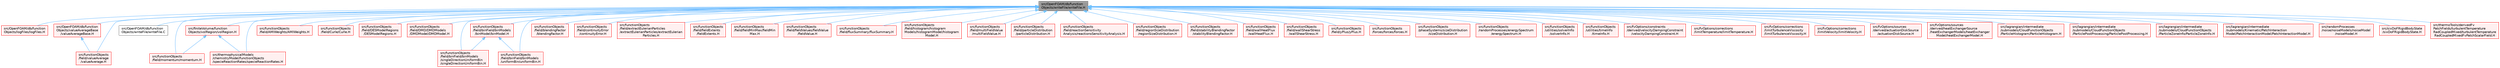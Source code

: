 digraph "src/OpenFOAM/db/functionObjects/writeFile/writeFile.H"
{
 // LATEX_PDF_SIZE
  bgcolor="transparent";
  edge [fontname=Helvetica,fontsize=10,labelfontname=Helvetica,labelfontsize=10];
  node [fontname=Helvetica,fontsize=10,shape=box,height=0.2,width=0.4];
  Node1 [id="Node000001",label="src/OpenFOAM/db/function\lObjects/writeFile/writeFile.H",height=0.2,width=0.4,color="gray40", fillcolor="grey60", style="filled", fontcolor="black",tooltip=" "];
  Node1 -> Node2 [id="edge1_Node000001_Node000002",dir="back",color="steelblue1",style="solid",tooltip=" "];
  Node2 [id="Node000002",label="src/OpenFOAM/db/function\lObjects/logFiles/logFiles.H",height=0.2,width=0.4,color="red", fillcolor="#FFF0F0", style="filled",URL="$logFiles_8H.html",tooltip=" "];
  Node1 -> Node8 [id="edge2_Node000001_Node000008",dir="back",color="steelblue1",style="solid",tooltip=" "];
  Node8 [id="Node000008",label="src/OpenFOAM/db/function\lObjects/valueAverageBase\l/valueAverageBase.H",height=0.2,width=0.4,color="red", fillcolor="#FFF0F0", style="filled",URL="$valueAverageBase_8H.html",tooltip=" "];
  Node8 -> Node10 [id="edge3_Node000008_Node000010",dir="back",color="steelblue1",style="solid",tooltip=" "];
  Node10 [id="Node000010",label="src/functionObjects\l/field/valueAverage\l/valueAverage.H",height=0.2,width=0.4,color="red", fillcolor="#FFF0F0", style="filled",URL="$valueAverage_8H.html",tooltip=" "];
  Node1 -> Node14 [id="edge4_Node000001_Node000014",dir="back",color="steelblue1",style="solid",tooltip=" "];
  Node14 [id="Node000014",label="src/OpenFOAM/db/function\lObjects/writeFile/writeFile.C",height=0.2,width=0.4,color="grey40", fillcolor="white", style="filled",URL="$writeFile_8C.html",tooltip=" "];
  Node1 -> Node15 [id="edge5_Node000001_Node000015",dir="back",color="steelblue1",style="solid",tooltip=" "];
  Node15 [id="Node000015",label="src/finiteVolume/function\lObjects/volRegion/volRegion.H",height=0.2,width=0.4,color="red", fillcolor="#FFF0F0", style="filled",URL="$volRegion_8H.html",tooltip=" "];
  Node15 -> Node20 [id="edge6_Node000015_Node000020",dir="back",color="steelblue1",style="solid",tooltip=" "];
  Node20 [id="Node000020",label="src/functionObjects\l/field/momentum/momentum.H",height=0.2,width=0.4,color="red", fillcolor="#FFF0F0", style="filled",URL="$momentum_8H.html",tooltip=" "];
  Node15 -> Node24 [id="edge7_Node000015_Node000024",dir="back",color="steelblue1",style="solid",tooltip=" "];
  Node24 [id="Node000024",label="src/thermophysicalModels\l/chemistryModel/functionObjects\l/specieReactionRates/specieReactionRates.H",height=0.2,width=0.4,color="red", fillcolor="#FFF0F0", style="filled",URL="$specieReactionRates_8H.html",tooltip=" "];
  Node1 -> Node26 [id="edge8_Node000001_Node000026",dir="back",color="steelblue1",style="solid",tooltip=" "];
  Node26 [id="Node000026",label="src/functionObjects\l/field/AMIWeights/AMIWeights.H",height=0.2,width=0.4,color="red", fillcolor="#FFF0F0", style="filled",URL="$AMIWeights_8H.html",tooltip=" "];
  Node1 -> Node28 [id="edge9_Node000001_Node000028",dir="back",color="steelblue1",style="solid",tooltip=" "];
  Node28 [id="Node000028",label="src/functionObjects\l/field/Curle/Curle.H",height=0.2,width=0.4,color="red", fillcolor="#FFF0F0", style="filled",URL="$Curle_8H.html",tooltip=" "];
  Node1 -> Node30 [id="edge10_Node000001_Node000030",dir="back",color="steelblue1",style="solid",tooltip=" "];
  Node30 [id="Node000030",label="src/functionObjects\l/field/DESModelRegions\l/DESModelRegions.H",height=0.2,width=0.4,color="red", fillcolor="#FFF0F0", style="filled",URL="$DESModelRegions_8H.html",tooltip=" "];
  Node1 -> Node32 [id="edge11_Node000001_Node000032",dir="back",color="steelblue1",style="solid",tooltip=" "];
  Node32 [id="Node000032",label="src/functionObjects\l/field/DMD/DMDModels\l/DMDModel/DMDModel.H",height=0.2,width=0.4,color="red", fillcolor="#FFF0F0", style="filled",URL="$DMDModel_8H.html",tooltip=" "];
  Node1 -> Node38 [id="edge12_Node000001_Node000038",dir="back",color="steelblue1",style="solid",tooltip=" "];
  Node38 [id="Node000038",label="src/functionObjects\l/field/binField/binModels\l/binModel/binModel.H",height=0.2,width=0.4,color="red", fillcolor="#FFF0F0", style="filled",URL="$binModel_8H.html",tooltip=" "];
  Node38 -> Node42 [id="edge13_Node000038_Node000042",dir="back",color="steelblue1",style="solid",tooltip=" "];
  Node42 [id="Node000042",label="src/functionObjects\l/field/binField/binModels\l/singleDirectionUniformBin\l/singleDirectionUniformBin.H",height=0.2,width=0.4,color="red", fillcolor="#FFF0F0", style="filled",URL="$singleDirectionUniformBin_8H.html",tooltip=" "];
  Node38 -> Node44 [id="edge14_Node000038_Node000044",dir="back",color="steelblue1",style="solid",tooltip=" "];
  Node44 [id="Node000044",label="src/functionObjects\l/field/binField/binModels\l/uniformBin/uniformBin.H",height=0.2,width=0.4,color="red", fillcolor="#FFF0F0", style="filled",URL="$uniformBin_8H.html",tooltip=" "];
  Node1 -> Node42 [id="edge15_Node000001_Node000042",dir="back",color="steelblue1",style="solid",tooltip=" "];
  Node1 -> Node44 [id="edge16_Node000001_Node000044",dir="back",color="steelblue1",style="solid",tooltip=" "];
  Node1 -> Node46 [id="edge17_Node000001_Node000046",dir="back",color="steelblue1",style="solid",tooltip=" "];
  Node46 [id="Node000046",label="src/functionObjects\l/field/blendingFactor\l/blendingFactor.H",height=0.2,width=0.4,color="red", fillcolor="#FFF0F0", style="filled",URL="$blendingFactor_8H.html",tooltip=" "];
  Node1 -> Node48 [id="edge18_Node000001_Node000048",dir="back",color="steelblue1",style="solid",tooltip=" "];
  Node48 [id="Node000048",label="src/functionObjects\l/field/continuityError\l/continuityError.H",height=0.2,width=0.4,color="red", fillcolor="#FFF0F0", style="filled",URL="$continuityError_8H.html",tooltip=" "];
  Node1 -> Node50 [id="edge19_Node000001_Node000050",dir="back",color="steelblue1",style="solid",tooltip=" "];
  Node50 [id="Node000050",label="src/functionObjects\l/field/extractEulerianParticles\l/extractEulerianParticles/extractEulerian\lParticles.H",height=0.2,width=0.4,color="red", fillcolor="#FFF0F0", style="filled",URL="$extractEulerianParticles_8H.html",tooltip=" "];
  Node1 -> Node52 [id="edge20_Node000001_Node000052",dir="back",color="steelblue1",style="solid",tooltip=" "];
  Node52 [id="Node000052",label="src/functionObjects\l/field/fieldExtents\l/fieldExtents.H",height=0.2,width=0.4,color="red", fillcolor="#FFF0F0", style="filled",URL="$fieldExtents_8H.html",tooltip=" "];
  Node1 -> Node55 [id="edge21_Node000001_Node000055",dir="back",color="steelblue1",style="solid",tooltip=" "];
  Node55 [id="Node000055",label="src/functionObjects\l/field/fieldMinMax/fieldMin\lMax.H",height=0.2,width=0.4,color="red", fillcolor="#FFF0F0", style="filled",URL="$fieldMinMax_8H.html",tooltip=" "];
  Node1 -> Node58 [id="edge22_Node000001_Node000058",dir="back",color="steelblue1",style="solid",tooltip=" "];
  Node58 [id="Node000058",label="src/functionObjects\l/field/fieldValues/fieldValue\l/fieldValue.H",height=0.2,width=0.4,color="red", fillcolor="#FFF0F0", style="filled",URL="$fieldValue_8H.html",tooltip=" "];
  Node1 -> Node65 [id="edge23_Node000001_Node000065",dir="back",color="steelblue1",style="solid",tooltip=" "];
  Node65 [id="Node000065",label="src/functionObjects\l/field/fluxSummary/fluxSummary.H",height=0.2,width=0.4,color="red", fillcolor="#FFF0F0", style="filled",URL="$fluxSummary_8H.html",tooltip=" "];
  Node1 -> Node67 [id="edge24_Node000001_Node000067",dir="back",color="steelblue1",style="solid",tooltip=" "];
  Node67 [id="Node000067",label="src/functionObjects\l/field/histogram/histogram\lModels/histogramModel/histogram\lModel.H",height=0.2,width=0.4,color="red", fillcolor="#FFF0F0", style="filled",URL="$histogramModel_8H.html",tooltip=" "];
  Node1 -> Node20 [id="edge25_Node000001_Node000020",dir="back",color="steelblue1",style="solid",tooltip=" "];
  Node1 -> Node75 [id="edge26_Node000001_Node000075",dir="back",color="steelblue1",style="solid",tooltip=" "];
  Node75 [id="Node000075",label="src/functionObjects\l/field/multiFieldValue\l/multiFieldValue.H",height=0.2,width=0.4,color="red", fillcolor="#FFF0F0", style="filled",URL="$multiFieldValue_8H.html",tooltip=" "];
  Node1 -> Node77 [id="edge27_Node000001_Node000077",dir="back",color="steelblue1",style="solid",tooltip=" "];
  Node77 [id="Node000077",label="src/functionObjects\l/field/particleDistribution\l/particleDistribution.H",height=0.2,width=0.4,color="red", fillcolor="#FFF0F0", style="filled",URL="$particleDistribution_8H.html",tooltip=" "];
  Node1 -> Node79 [id="edge28_Node000001_Node000079",dir="back",color="steelblue1",style="solid",tooltip=" "];
  Node79 [id="Node000079",label="src/functionObjects\l/field/reactionSensitivity\lAnalysis/reactionsSensitivityAnalysis.H",height=0.2,width=0.4,color="red", fillcolor="#FFF0F0", style="filled",URL="$reactionsSensitivityAnalysis_8H.html",tooltip=" "];
  Node1 -> Node82 [id="edge29_Node000001_Node000082",dir="back",color="steelblue1",style="solid",tooltip=" "];
  Node82 [id="Node000082",label="src/functionObjects\l/field/regionSizeDistribution\l/regionSizeDistribution.H",height=0.2,width=0.4,color="red", fillcolor="#FFF0F0", style="filled",URL="$regionSizeDistribution_8H.html",tooltip=" "];
  Node1 -> Node84 [id="edge30_Node000001_Node000084",dir="back",color="steelblue1",style="solid",tooltip=" "];
  Node84 [id="Node000084",label="src/functionObjects\l/field/stabilityBlendingFactor\l/stabilityBlendingFactor.H",height=0.2,width=0.4,color="red", fillcolor="#FFF0F0", style="filled",URL="$stabilityBlendingFactor_8H.html",tooltip=" "];
  Node1 -> Node10 [id="edge31_Node000001_Node000010",dir="back",color="steelblue1",style="solid",tooltip=" "];
  Node1 -> Node86 [id="edge32_Node000001_Node000086",dir="back",color="steelblue1",style="solid",tooltip=" "];
  Node86 [id="Node000086",label="src/functionObjects\l/field/wallHeatFlux\l/wallHeatFlux.H",height=0.2,width=0.4,color="red", fillcolor="#FFF0F0", style="filled",URL="$wallHeatFlux_8H.html",tooltip=" "];
  Node1 -> Node88 [id="edge33_Node000001_Node000088",dir="back",color="steelblue1",style="solid",tooltip=" "];
  Node88 [id="Node000088",label="src/functionObjects\l/field/wallShearStress\l/wallShearStress.H",height=0.2,width=0.4,color="red", fillcolor="#FFF0F0", style="filled",URL="$wallShearStress_8H.html",tooltip=" "];
  Node1 -> Node90 [id="edge34_Node000001_Node000090",dir="back",color="steelblue1",style="solid",tooltip=" "];
  Node90 [id="Node000090",label="src/functionObjects\l/field/yPlus/yPlus.H",height=0.2,width=0.4,color="red", fillcolor="#FFF0F0", style="filled",URL="$yPlus_8H.html",tooltip=" "];
  Node1 -> Node92 [id="edge35_Node000001_Node000092",dir="back",color="steelblue1",style="solid",tooltip=" "];
  Node92 [id="Node000092",label="src/functionObjects\l/forces/forces/forces.H",height=0.2,width=0.4,color="red", fillcolor="#FFF0F0", style="filled",URL="$forces_8H.html",tooltip=" "];
  Node1 -> Node102 [id="edge36_Node000001_Node000102",dir="back",color="steelblue1",style="solid",tooltip=" "];
  Node102 [id="Node000102",label="src/functionObjects\l/phaseSystems/sizeDistribution\l/sizeDistribution.H",height=0.2,width=0.4,color="red", fillcolor="#FFF0F0", style="filled",URL="$sizeDistribution_8H.html",tooltip=" "];
  Node1 -> Node104 [id="edge37_Node000001_Node000104",dir="back",color="steelblue1",style="solid",tooltip=" "];
  Node104 [id="Node000104",label="src/functionObjects\l/randomProcesses/energySpectrum\l/energySpectrum.H",height=0.2,width=0.4,color="red", fillcolor="#FFF0F0", style="filled",URL="$energySpectrum_8H.html",tooltip=" "];
  Node1 -> Node106 [id="edge38_Node000001_Node000106",dir="back",color="steelblue1",style="solid",tooltip=" "];
  Node106 [id="Node000106",label="src/functionObjects\l/utilities/solverInfo\l/solverInfo.H",height=0.2,width=0.4,color="red", fillcolor="#FFF0F0", style="filled",URL="$solverInfo_8H.html",tooltip=" "];
  Node1 -> Node109 [id="edge39_Node000001_Node000109",dir="back",color="steelblue1",style="solid",tooltip=" "];
  Node109 [id="Node000109",label="src/functionObjects\l/utilities/timeInfo\l/timeInfo.H",height=0.2,width=0.4,color="red", fillcolor="#FFF0F0", style="filled",URL="$timeInfo_8H.html",tooltip=" "];
  Node1 -> Node111 [id="edge40_Node000001_Node000111",dir="back",color="steelblue1",style="solid",tooltip=" "];
  Node111 [id="Node000111",label="src/fvOptions/constraints\l/derived/velocityDampingConstraint\l/velocityDampingConstraint.H",height=0.2,width=0.4,color="red", fillcolor="#FFF0F0", style="filled",URL="$velocityDampingConstraint_8H.html",tooltip=" "];
  Node1 -> Node113 [id="edge41_Node000001_Node000113",dir="back",color="steelblue1",style="solid",tooltip=" "];
  Node113 [id="Node000113",label="src/fvOptions/corrections\l/limitTemperature/limitTemperature.H",height=0.2,width=0.4,color="red", fillcolor="#FFF0F0", style="filled",URL="$limitTemperature_8H.html",tooltip=" "];
  Node1 -> Node115 [id="edge42_Node000001_Node000115",dir="back",color="steelblue1",style="solid",tooltip=" "];
  Node115 [id="Node000115",label="src/fvOptions/corrections\l/limitTurbulenceViscosity\l/limitTurbulenceViscosity.H",height=0.2,width=0.4,color="red", fillcolor="#FFF0F0", style="filled",URL="$limitTurbulenceViscosity_8H.html",tooltip=" "];
  Node1 -> Node117 [id="edge43_Node000001_Node000117",dir="back",color="steelblue1",style="solid",tooltip=" "];
  Node117 [id="Node000117",label="src/fvOptions/corrections\l/limitVelocity/limitVelocity.H",height=0.2,width=0.4,color="red", fillcolor="#FFF0F0", style="filled",URL="$fvOptions_2corrections_2limitVelocity_2limitVelocity_8H.html",tooltip=" "];
  Node1 -> Node119 [id="edge44_Node000001_Node000119",dir="back",color="steelblue1",style="solid",tooltip=" "];
  Node119 [id="Node000119",label="src/fvOptions/sources\l/derived/actuationDiskSource\l/actuationDiskSource.H",height=0.2,width=0.4,color="red", fillcolor="#FFF0F0", style="filled",URL="$actuationDiskSource_8H.html",tooltip=" "];
  Node1 -> Node125 [id="edge45_Node000001_Node000125",dir="back",color="steelblue1",style="solid",tooltip=" "];
  Node125 [id="Node000125",label="src/fvOptions/sources\l/derived/heatExchangerSource\l/heatExchangerModels/heatExchanger\lModel/heatExchangerModel.H",height=0.2,width=0.4,color="red", fillcolor="#FFF0F0", style="filled",URL="$heatExchangerModel_8H.html",tooltip=" "];
  Node1 -> Node133 [id="edge46_Node000001_Node000133",dir="back",color="steelblue1",style="solid",tooltip=" "];
  Node133 [id="Node000133",label="src/lagrangian/intermediate\l/submodels/CloudFunctionObjects\l/ParticleHistogram/ParticleHistogram.H",height=0.2,width=0.4,color="red", fillcolor="#FFF0F0", style="filled",URL="$ParticleHistogram_8H.html",tooltip=" "];
  Node1 -> Node146 [id="edge47_Node000001_Node000146",dir="back",color="steelblue1",style="solid",tooltip=" "];
  Node146 [id="Node000146",label="src/lagrangian/intermediate\l/submodels/CloudFunctionObjects\l/ParticlePostProcessing/ParticlePostProcessing.H",height=0.2,width=0.4,color="red", fillcolor="#FFF0F0", style="filled",URL="$ParticlePostProcessing_8H.html",tooltip=" "];
  Node1 -> Node148 [id="edge48_Node000001_Node000148",dir="back",color="steelblue1",style="solid",tooltip=" "];
  Node148 [id="Node000148",label="src/lagrangian/intermediate\l/submodels/CloudFunctionObjects\l/ParticleZoneInfo/ParticleZoneInfo.H",height=0.2,width=0.4,color="red", fillcolor="#FFF0F0", style="filled",URL="$ParticleZoneInfo_8H.html",tooltip=" "];
  Node1 -> Node150 [id="edge49_Node000001_Node000150",dir="back",color="steelblue1",style="solid",tooltip=" "];
  Node150 [id="Node000150",label="src/lagrangian/intermediate\l/submodels/Kinematic/PatchInteraction\lModel/PatchInteractionModel/PatchInteractionModel.H",height=0.2,width=0.4,color="red", fillcolor="#FFF0F0", style="filled",URL="$PatchInteractionModel_8H.html",tooltip=" "];
  Node1 -> Node168 [id="edge50_Node000001_Node000168",dir="back",color="steelblue1",style="solid",tooltip=" "];
  Node168 [id="Node000168",label="src/randomProcesses\l/noise/noiseModels/noiseModel\l/noiseModel.H",height=0.2,width=0.4,color="red", fillcolor="#FFF0F0", style="filled",URL="$noiseModel_8H.html",tooltip=" "];
  Node1 -> Node175 [id="edge51_Node000001_Node000175",dir="back",color="steelblue1",style="solid",tooltip=" "];
  Node175 [id="Node000175",label="src/sixDoFRigidBodyState\l/sixDoFRigidBodyState.H",height=0.2,width=0.4,color="red", fillcolor="#FFF0F0", style="filled",URL="$sixDoFRigidBodyState_8H.html",tooltip=" "];
  Node1 -> Node177 [id="edge52_Node000001_Node000177",dir="back",color="steelblue1",style="solid",tooltip=" "];
  Node177 [id="Node000177",label="src/thermoTools/derivedFv\lPatchFields/turbulentTemperature\lRadCoupledMixed/turbulentTemperature\lRadCoupledMixedFvPatchScalarField.H",height=0.2,width=0.4,color="red", fillcolor="#FFF0F0", style="filled",URL="$turbulentTemperatureRadCoupledMixedFvPatchScalarField_8H.html",tooltip=" "];
  Node1 -> Node24 [id="edge53_Node000001_Node000024",dir="back",color="steelblue1",style="solid",tooltip=" "];
}

